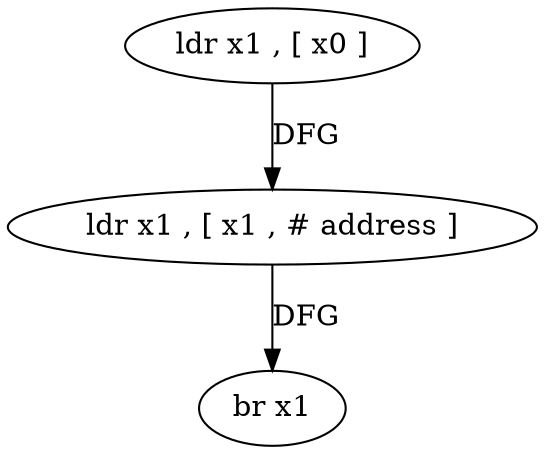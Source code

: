 digraph "func" {
"176112" [label = "ldr x1 , [ x0 ]" ]
"176116" [label = "ldr x1 , [ x1 , # address ]" ]
"176120" [label = "br x1" ]
"176112" -> "176116" [ label = "DFG" ]
"176116" -> "176120" [ label = "DFG" ]
}
